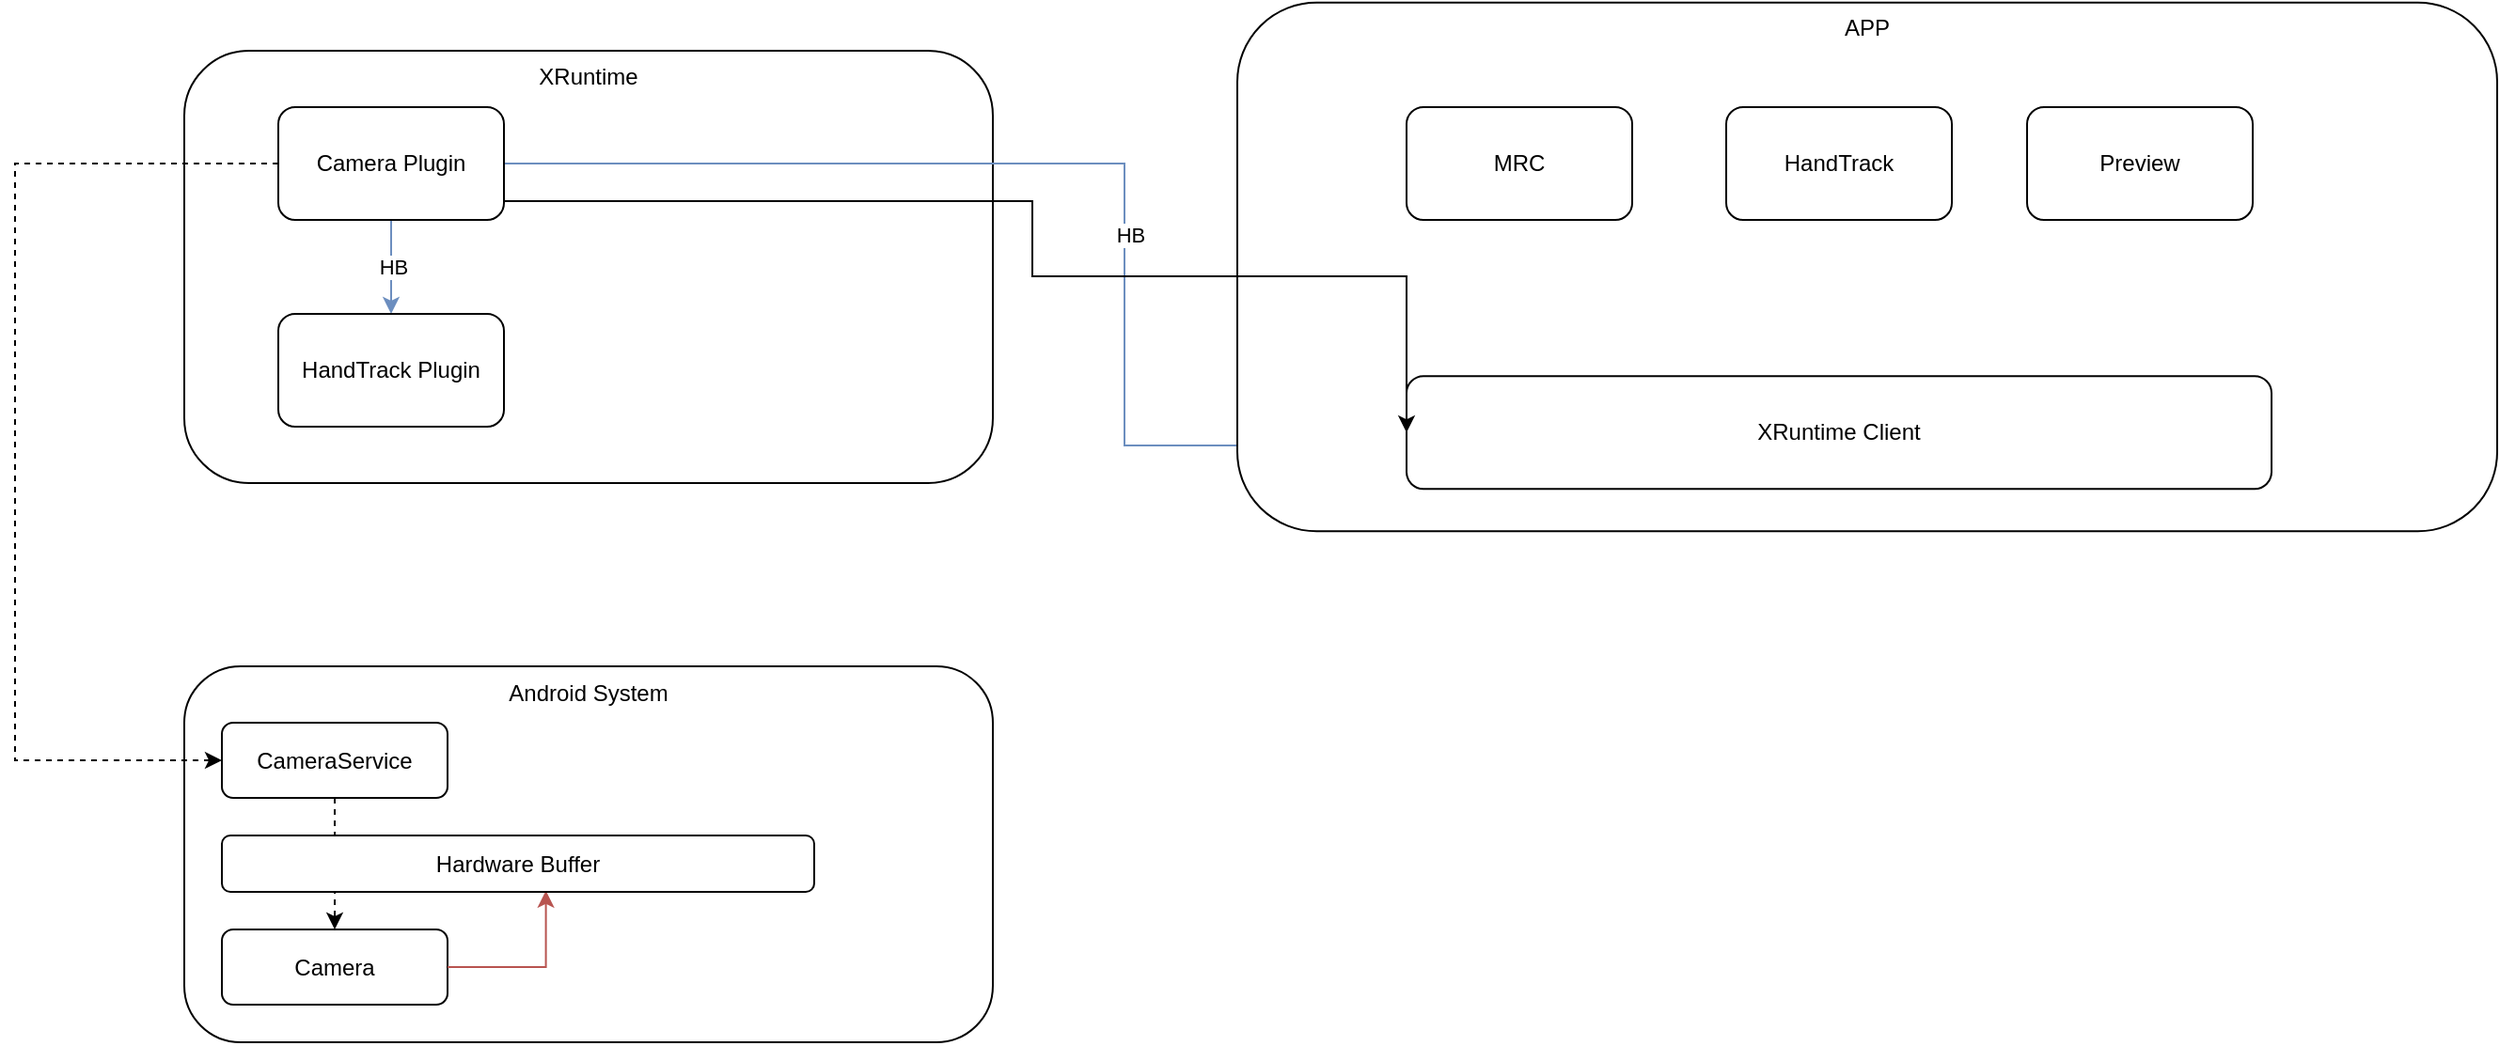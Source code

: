 <mxfile version="21.6.6" type="github">
  <diagram name="第 1 页" id="Zavyc9D72Jjc84HyiQ3F">
    <mxGraphModel dx="3474" dy="765" grid="1" gridSize="10" guides="1" tooltips="1" connect="1" arrows="1" fold="1" page="1" pageScale="1" pageWidth="1169" pageHeight="827" math="0" shadow="0">
      <root>
        <mxCell id="0" />
        <mxCell id="1" parent="0" />
        <mxCell id="oBrfrlADC50M58s9rbpE-1" value="XRuntime" style="rounded=1;whiteSpace=wrap;html=1;verticalAlign=top;" vertex="1" parent="1">
          <mxGeometry x="-1090" y="100" width="430" height="230" as="geometry" />
        </mxCell>
        <mxCell id="oBrfrlADC50M58s9rbpE-56" value="" style="edgeStyle=orthogonalEdgeStyle;rounded=0;orthogonalLoop=1;jettySize=auto;html=1;fillColor=#dae8fc;strokeColor=#6c8ebf;" edge="1" parent="1" source="oBrfrlADC50M58s9rbpE-5" target="oBrfrlADC50M58s9rbpE-6">
          <mxGeometry relative="1" as="geometry" />
        </mxCell>
        <mxCell id="oBrfrlADC50M58s9rbpE-57" value="HB" style="edgeLabel;html=1;align=center;verticalAlign=middle;resizable=0;points=[];" vertex="1" connectable="0" parent="oBrfrlADC50M58s9rbpE-56">
          <mxGeometry x="-0.011" y="1" relative="1" as="geometry">
            <mxPoint as="offset" />
          </mxGeometry>
        </mxCell>
        <mxCell id="oBrfrlADC50M58s9rbpE-59" value="" style="edgeStyle=orthogonalEdgeStyle;rounded=0;orthogonalLoop=1;jettySize=auto;html=1;entryX=0;entryY=0.615;entryDx=0;entryDy=0;entryPerimeter=0;fillColor=#dae8fc;strokeColor=#6c8ebf;" edge="1" parent="1" source="oBrfrlADC50M58s9rbpE-5" target="oBrfrlADC50M58s9rbpE-23">
          <mxGeometry relative="1" as="geometry">
            <Array as="points">
              <mxPoint x="-590" y="160" />
              <mxPoint x="-590" y="310" />
            </Array>
          </mxGeometry>
        </mxCell>
        <mxCell id="oBrfrlADC50M58s9rbpE-60" value="HB" style="edgeLabel;html=1;align=center;verticalAlign=middle;resizable=0;points=[];" vertex="1" connectable="0" parent="oBrfrlADC50M58s9rbpE-59">
          <mxGeometry x="0.167" y="3" relative="1" as="geometry">
            <mxPoint as="offset" />
          </mxGeometry>
        </mxCell>
        <mxCell id="oBrfrlADC50M58s9rbpE-5" value="Camera Plugin" style="rounded=1;whiteSpace=wrap;html=1;" vertex="1" parent="1">
          <mxGeometry x="-1040" y="130" width="120" height="60" as="geometry" />
        </mxCell>
        <mxCell id="oBrfrlADC50M58s9rbpE-6" value="HandTrack Plugin" style="rounded=1;whiteSpace=wrap;html=1;" vertex="1" parent="1">
          <mxGeometry x="-1040" y="240" width="120" height="60" as="geometry" />
        </mxCell>
        <mxCell id="oBrfrlADC50M58s9rbpE-14" value="Android System" style="rounded=1;whiteSpace=wrap;html=1;verticalAlign=top;movable=1;resizable=1;rotatable=1;deletable=1;editable=1;locked=0;connectable=1;container=0;" vertex="1" parent="1">
          <mxGeometry x="-1090" y="427.5" width="430" height="200" as="geometry" />
        </mxCell>
        <mxCell id="oBrfrlADC50M58s9rbpE-17" value="Camera" style="rounded=1;whiteSpace=wrap;html=1;movable=1;resizable=1;rotatable=1;deletable=1;editable=1;locked=0;connectable=1;" vertex="1" parent="1">
          <mxGeometry x="-1070" y="567.5" width="120" height="40" as="geometry" />
        </mxCell>
        <mxCell id="oBrfrlADC50M58s9rbpE-15" value="CameraService" style="rounded=1;whiteSpace=wrap;html=1;movable=1;resizable=1;rotatable=1;deletable=1;editable=1;locked=0;connectable=1;" vertex="1" parent="1">
          <mxGeometry x="-1070" y="457.5" width="120" height="40" as="geometry" />
        </mxCell>
        <mxCell id="oBrfrlADC50M58s9rbpE-19" value="" style="endArrow=classic;html=1;rounded=0;exitX=1;exitY=0.5;exitDx=0;exitDy=0;entryX=0.547;entryY=0.98;entryDx=0;entryDy=0;strokeColor=#b85450;fillColor=#f8cecc;movable=1;resizable=1;rotatable=1;deletable=1;editable=1;locked=0;connectable=1;entryPerimeter=0;edgeStyle=orthogonalEdgeStyle;" edge="1" parent="1" source="oBrfrlADC50M58s9rbpE-17" target="oBrfrlADC50M58s9rbpE-11">
          <mxGeometry width="50" height="50" relative="1" as="geometry">
            <mxPoint x="-1152.695" y="377.5" as="sourcePoint" />
            <mxPoint x="-1202.695" y="327.5" as="targetPoint" />
          </mxGeometry>
        </mxCell>
        <mxCell id="oBrfrlADC50M58s9rbpE-20" value="" style="endArrow=classic;html=1;rounded=0;exitX=0.5;exitY=1;exitDx=0;exitDy=0;dashed=1;movable=1;resizable=1;rotatable=1;deletable=1;editable=1;locked=0;connectable=1;" edge="1" parent="1" source="oBrfrlADC50M58s9rbpE-15" target="oBrfrlADC50M58s9rbpE-17">
          <mxGeometry width="50" height="50" relative="1" as="geometry">
            <mxPoint x="-690" y="377.5" as="sourcePoint" />
            <mxPoint x="-640" y="327.5" as="targetPoint" />
          </mxGeometry>
        </mxCell>
        <mxCell id="oBrfrlADC50M58s9rbpE-11" value="Hardware Buffer" style="rounded=1;whiteSpace=wrap;html=1;movable=1;resizable=1;rotatable=1;deletable=1;editable=1;locked=0;connectable=1;" vertex="1" parent="1">
          <mxGeometry x="-1070" y="517.5" width="315" height="30" as="geometry" />
        </mxCell>
        <mxCell id="oBrfrlADC50M58s9rbpE-55" value="" style="edgeStyle=orthogonalEdgeStyle;rounded=0;orthogonalLoop=1;jettySize=auto;html=1;entryX=0;entryY=0.5;entryDx=0;entryDy=0;dashed=1;" edge="1" parent="1" source="oBrfrlADC50M58s9rbpE-5" target="oBrfrlADC50M58s9rbpE-15">
          <mxGeometry relative="1" as="geometry">
            <Array as="points">
              <mxPoint x="-1180" y="160" />
              <mxPoint x="-1180" y="477" />
            </Array>
          </mxGeometry>
        </mxCell>
        <mxCell id="oBrfrlADC50M58s9rbpE-22" value="APP" style="rounded=1;whiteSpace=wrap;html=1;verticalAlign=top;movable=1;resizable=1;rotatable=1;deletable=1;editable=1;locked=0;connectable=1;" vertex="1" parent="1">
          <mxGeometry x="-530" y="74.37" width="670" height="281.25" as="geometry" />
        </mxCell>
        <mxCell id="oBrfrlADC50M58s9rbpE-23" value="XRuntime Client" style="rounded=1;whiteSpace=wrap;html=1;" vertex="1" parent="1">
          <mxGeometry x="-440" y="273.12" width="460" height="60" as="geometry" />
        </mxCell>
        <mxCell id="oBrfrlADC50M58s9rbpE-24" value="MRC" style="rounded=1;whiteSpace=wrap;html=1;" vertex="1" parent="1">
          <mxGeometry x="-440" y="129.99" width="120" height="60" as="geometry" />
        </mxCell>
        <mxCell id="oBrfrlADC50M58s9rbpE-26" value="Preview" style="rounded=1;whiteSpace=wrap;html=1;" vertex="1" parent="1">
          <mxGeometry x="-110" y="129.99" width="120" height="60" as="geometry" />
        </mxCell>
        <mxCell id="oBrfrlADC50M58s9rbpE-32" value="HandTrack" style="rounded=1;whiteSpace=wrap;html=1;" vertex="1" parent="1">
          <mxGeometry x="-270" y="129.99" width="120" height="60" as="geometry" />
        </mxCell>
        <mxCell id="oBrfrlADC50M58s9rbpE-62" value="" style="endArrow=classic;html=1;rounded=0;edgeStyle=orthogonalEdgeStyle;entryX=0;entryY=0.5;entryDx=0;entryDy=0;" edge="1" parent="1" source="oBrfrlADC50M58s9rbpE-5" target="oBrfrlADC50M58s9rbpE-23">
          <mxGeometry width="50" height="50" relative="1" as="geometry">
            <mxPoint x="-700" y="270" as="sourcePoint" />
            <mxPoint x="-640" y="220" as="targetPoint" />
            <Array as="points">
              <mxPoint x="-639" y="180" />
              <mxPoint x="-639" y="220" />
              <mxPoint x="-440" y="220" />
            </Array>
          </mxGeometry>
        </mxCell>
      </root>
    </mxGraphModel>
  </diagram>
</mxfile>
